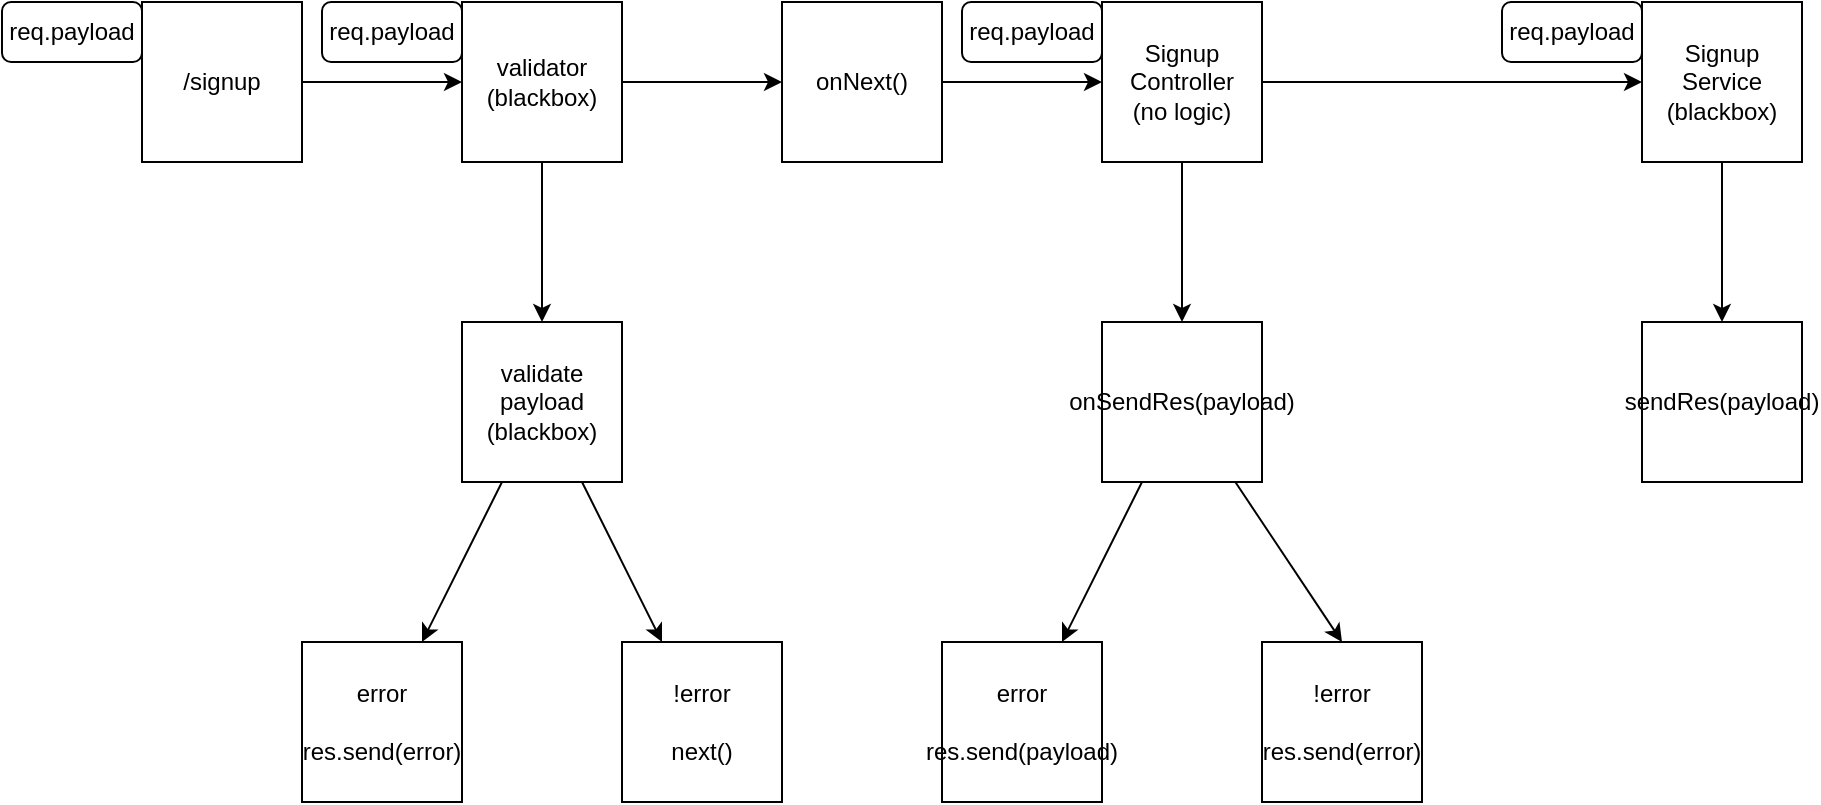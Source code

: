 <mxfile version="20.8.10" type="device"><diagram id="zeyZMMlSp4rezK3hV46B" name="Page-1"><mxGraphModel dx="1026" dy="607" grid="1" gridSize="10" guides="1" tooltips="1" connect="1" arrows="1" fold="1" page="1" pageScale="1" pageWidth="1169" pageHeight="827" math="0" shadow="0"><root><mxCell id="0"/><mxCell id="1" parent="0"/><mxCell id="4" value="" style="edgeStyle=none;html=1;" parent="1" source="2" target="3" edge="1"><mxGeometry relative="1" as="geometry"/></mxCell><mxCell id="2" value="/signup" style="whiteSpace=wrap;html=1;aspect=fixed;" parent="1" vertex="1"><mxGeometry x="160" y="120" width="80" height="80" as="geometry"/></mxCell><mxCell id="7" value="" style="edgeStyle=none;html=1;" parent="1" source="3" target="6" edge="1"><mxGeometry relative="1" as="geometry"/></mxCell><mxCell id="19" value="" style="edgeStyle=none;html=1;" parent="1" source="3" target="18" edge="1"><mxGeometry relative="1" as="geometry"/></mxCell><mxCell id="3" value="validator&lt;br&gt;(blackbox)" style="whiteSpace=wrap;html=1;aspect=fixed;" parent="1" vertex="1"><mxGeometry x="320" y="120" width="80" height="80" as="geometry"/></mxCell><mxCell id="9" value="" style="edgeStyle=none;html=1;" parent="1" source="6" target="8" edge="1"><mxGeometry relative="1" as="geometry"/></mxCell><mxCell id="28" value="" style="edgeStyle=none;html=1;" parent="1" source="6" target="27" edge="1"><mxGeometry relative="1" as="geometry"/></mxCell><mxCell id="6" value="validate payload&lt;br&gt;(blackbox)" style="whiteSpace=wrap;html=1;aspect=fixed;" parent="1" vertex="1"><mxGeometry x="320" y="280" width="80" height="80" as="geometry"/></mxCell><mxCell id="8" value="error&lt;br&gt;&lt;br&gt;res.send(error)" style="whiteSpace=wrap;html=1;aspect=fixed;" parent="1" vertex="1"><mxGeometry x="240" y="440" width="80" height="80" as="geometry"/></mxCell><mxCell id="22" value="" style="edgeStyle=none;html=1;" parent="1" source="18" target="21" edge="1"><mxGeometry width="640" height="150" relative="1" as="geometry"/></mxCell><mxCell id="30" value="req.payload" style="rounded=1;whiteSpace=wrap;html=1;" parent="22" vertex="1"><mxGeometry x="570" y="120" width="70" height="30" as="geometry"/></mxCell><mxCell id="18" value="onNext()" style="whiteSpace=wrap;html=1;aspect=fixed;" parent="1" vertex="1"><mxGeometry x="480" y="120" width="80" height="80" as="geometry"/></mxCell><mxCell id="32" value="" style="edgeStyle=none;html=1;" parent="1" source="21" target="31" edge="1"><mxGeometry relative="1" as="geometry"/></mxCell><mxCell id="41" value="" style="edgeStyle=none;html=1;" parent="1" source="21" target="40" edge="1"><mxGeometry relative="1" as="geometry"/></mxCell><mxCell id="21" value="Signup Controller&lt;br&gt;(no logic)" style="whiteSpace=wrap;html=1;aspect=fixed;" parent="1" vertex="1"><mxGeometry x="640" y="120" width="80" height="80" as="geometry"/></mxCell><mxCell id="27" value="!error&lt;br&gt;&lt;br&gt;next()" style="whiteSpace=wrap;html=1;aspect=fixed;" parent="1" vertex="1"><mxGeometry x="400" y="440" width="80" height="80" as="geometry"/></mxCell><mxCell id="29" value="req.payload" style="rounded=1;whiteSpace=wrap;html=1;" parent="1" vertex="1"><mxGeometry x="250" y="120" width="70" height="30" as="geometry"/></mxCell><mxCell id="46" value="" style="edgeStyle=none;html=1;" parent="1" source="31" target="45" edge="1"><mxGeometry relative="1" as="geometry"/></mxCell><mxCell id="31" value="Signup Service&lt;br&gt;(blackbox)" style="whiteSpace=wrap;html=1;aspect=fixed;" parent="1" vertex="1"><mxGeometry x="910" y="120" width="80" height="80" as="geometry"/></mxCell><mxCell id="33" value="req.payload" style="rounded=1;whiteSpace=wrap;html=1;" parent="1" vertex="1"><mxGeometry x="840" y="120" width="70" height="30" as="geometry"/></mxCell><mxCell id="48" value="" style="edgeStyle=none;html=1;" parent="1" source="40" target="47" edge="1"><mxGeometry relative="1" as="geometry"/></mxCell><mxCell id="49" style="edgeStyle=none;html=1;entryX=0.5;entryY=0;entryDx=0;entryDy=0;" parent="1" source="40" target="42" edge="1"><mxGeometry relative="1" as="geometry"/></mxCell><mxCell id="40" value="onSendRes(payload)" style="whiteSpace=wrap;html=1;aspect=fixed;" parent="1" vertex="1"><mxGeometry x="640" y="280" width="80" height="80" as="geometry"/></mxCell><mxCell id="42" value="!error&lt;br&gt;&lt;br&gt;res.send(error)" style="whiteSpace=wrap;html=1;aspect=fixed;" parent="1" vertex="1"><mxGeometry x="720" y="440" width="80" height="80" as="geometry"/></mxCell><mxCell id="44" value="req.payload" style="rounded=1;whiteSpace=wrap;html=1;" parent="1" vertex="1"><mxGeometry x="90" y="120" width="70" height="30" as="geometry"/></mxCell><mxCell id="45" value="sendRes(payload)" style="whiteSpace=wrap;html=1;aspect=fixed;" parent="1" vertex="1"><mxGeometry x="910" y="280" width="80" height="80" as="geometry"/></mxCell><mxCell id="47" value="error&lt;br&gt;&lt;br&gt;res.send(payload)" style="whiteSpace=wrap;html=1;aspect=fixed;" parent="1" vertex="1"><mxGeometry x="560" y="440" width="80" height="80" as="geometry"/></mxCell></root></mxGraphModel></diagram></mxfile>